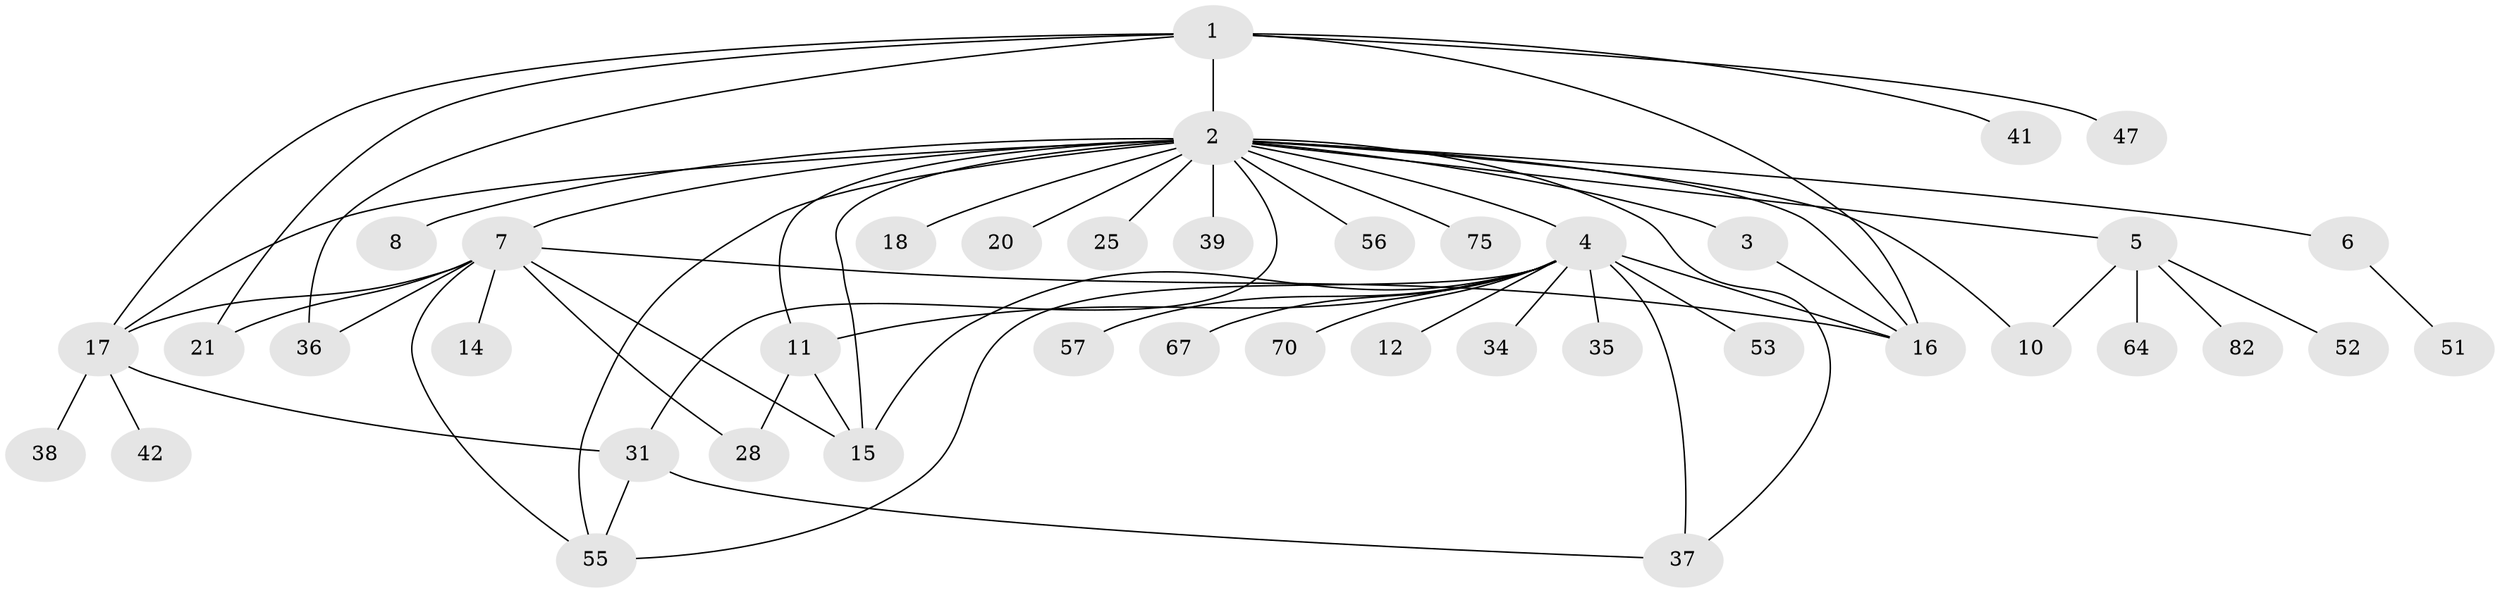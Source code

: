 // original degree distribution, {11: 0.012048192771084338, 26: 0.012048192771084338, 2: 0.1927710843373494, 13: 0.012048192771084338, 5: 0.04819277108433735, 9: 0.012048192771084338, 6: 0.024096385542168676, 3: 0.12048192771084337, 4: 0.04819277108433735, 1: 0.5180722891566265}
// Generated by graph-tools (version 1.1) at 2025/14/03/09/25 04:14:29]
// undirected, 41 vertices, 60 edges
graph export_dot {
graph [start="1"]
  node [color=gray90,style=filled];
  1 [super="+24+54+71+50"];
  2 [super="+78+9"];
  3;
  4;
  5;
  6;
  7;
  8 [super="+40"];
  10 [super="+77+69"];
  11 [super="+46+61+73"];
  12;
  14;
  15 [super="+23+26"];
  16 [super="+58+30+22"];
  17 [super="+27"];
  18;
  20;
  21 [super="+32+44+48"];
  25;
  28 [super="+29"];
  31 [super="+45"];
  34;
  35;
  36;
  37 [super="+49"];
  38;
  39 [super="+65+43"];
  41;
  42;
  47;
  51;
  52;
  53;
  55 [super="+60"];
  56 [super="+74"];
  57;
  64;
  67;
  70;
  75;
  82;
  1 -- 2;
  1 -- 17;
  1 -- 36;
  1 -- 41;
  1 -- 47;
  1 -- 16;
  1 -- 21;
  2 -- 3;
  2 -- 4;
  2 -- 5;
  2 -- 6;
  2 -- 7;
  2 -- 8;
  2 -- 10;
  2 -- 11 [weight=3];
  2 -- 15;
  2 -- 18;
  2 -- 20;
  2 -- 25;
  2 -- 31;
  2 -- 39 [weight=2];
  2 -- 55;
  2 -- 56;
  2 -- 75;
  2 -- 17;
  2 -- 37;
  2 -- 16;
  3 -- 16;
  4 -- 12;
  4 -- 15;
  4 -- 34;
  4 -- 35;
  4 -- 37;
  4 -- 53;
  4 -- 57;
  4 -- 67;
  4 -- 70;
  4 -- 55;
  4 -- 16;
  4 -- 11;
  5 -- 52;
  5 -- 64;
  5 -- 82;
  5 -- 10;
  6 -- 51;
  7 -- 14;
  7 -- 15;
  7 -- 21;
  7 -- 28;
  7 -- 36;
  7 -- 55;
  7 -- 17;
  7 -- 16;
  11 -- 28;
  11 -- 15;
  17 -- 38;
  17 -- 42;
  17 -- 31;
  31 -- 55;
  31 -- 37;
}
